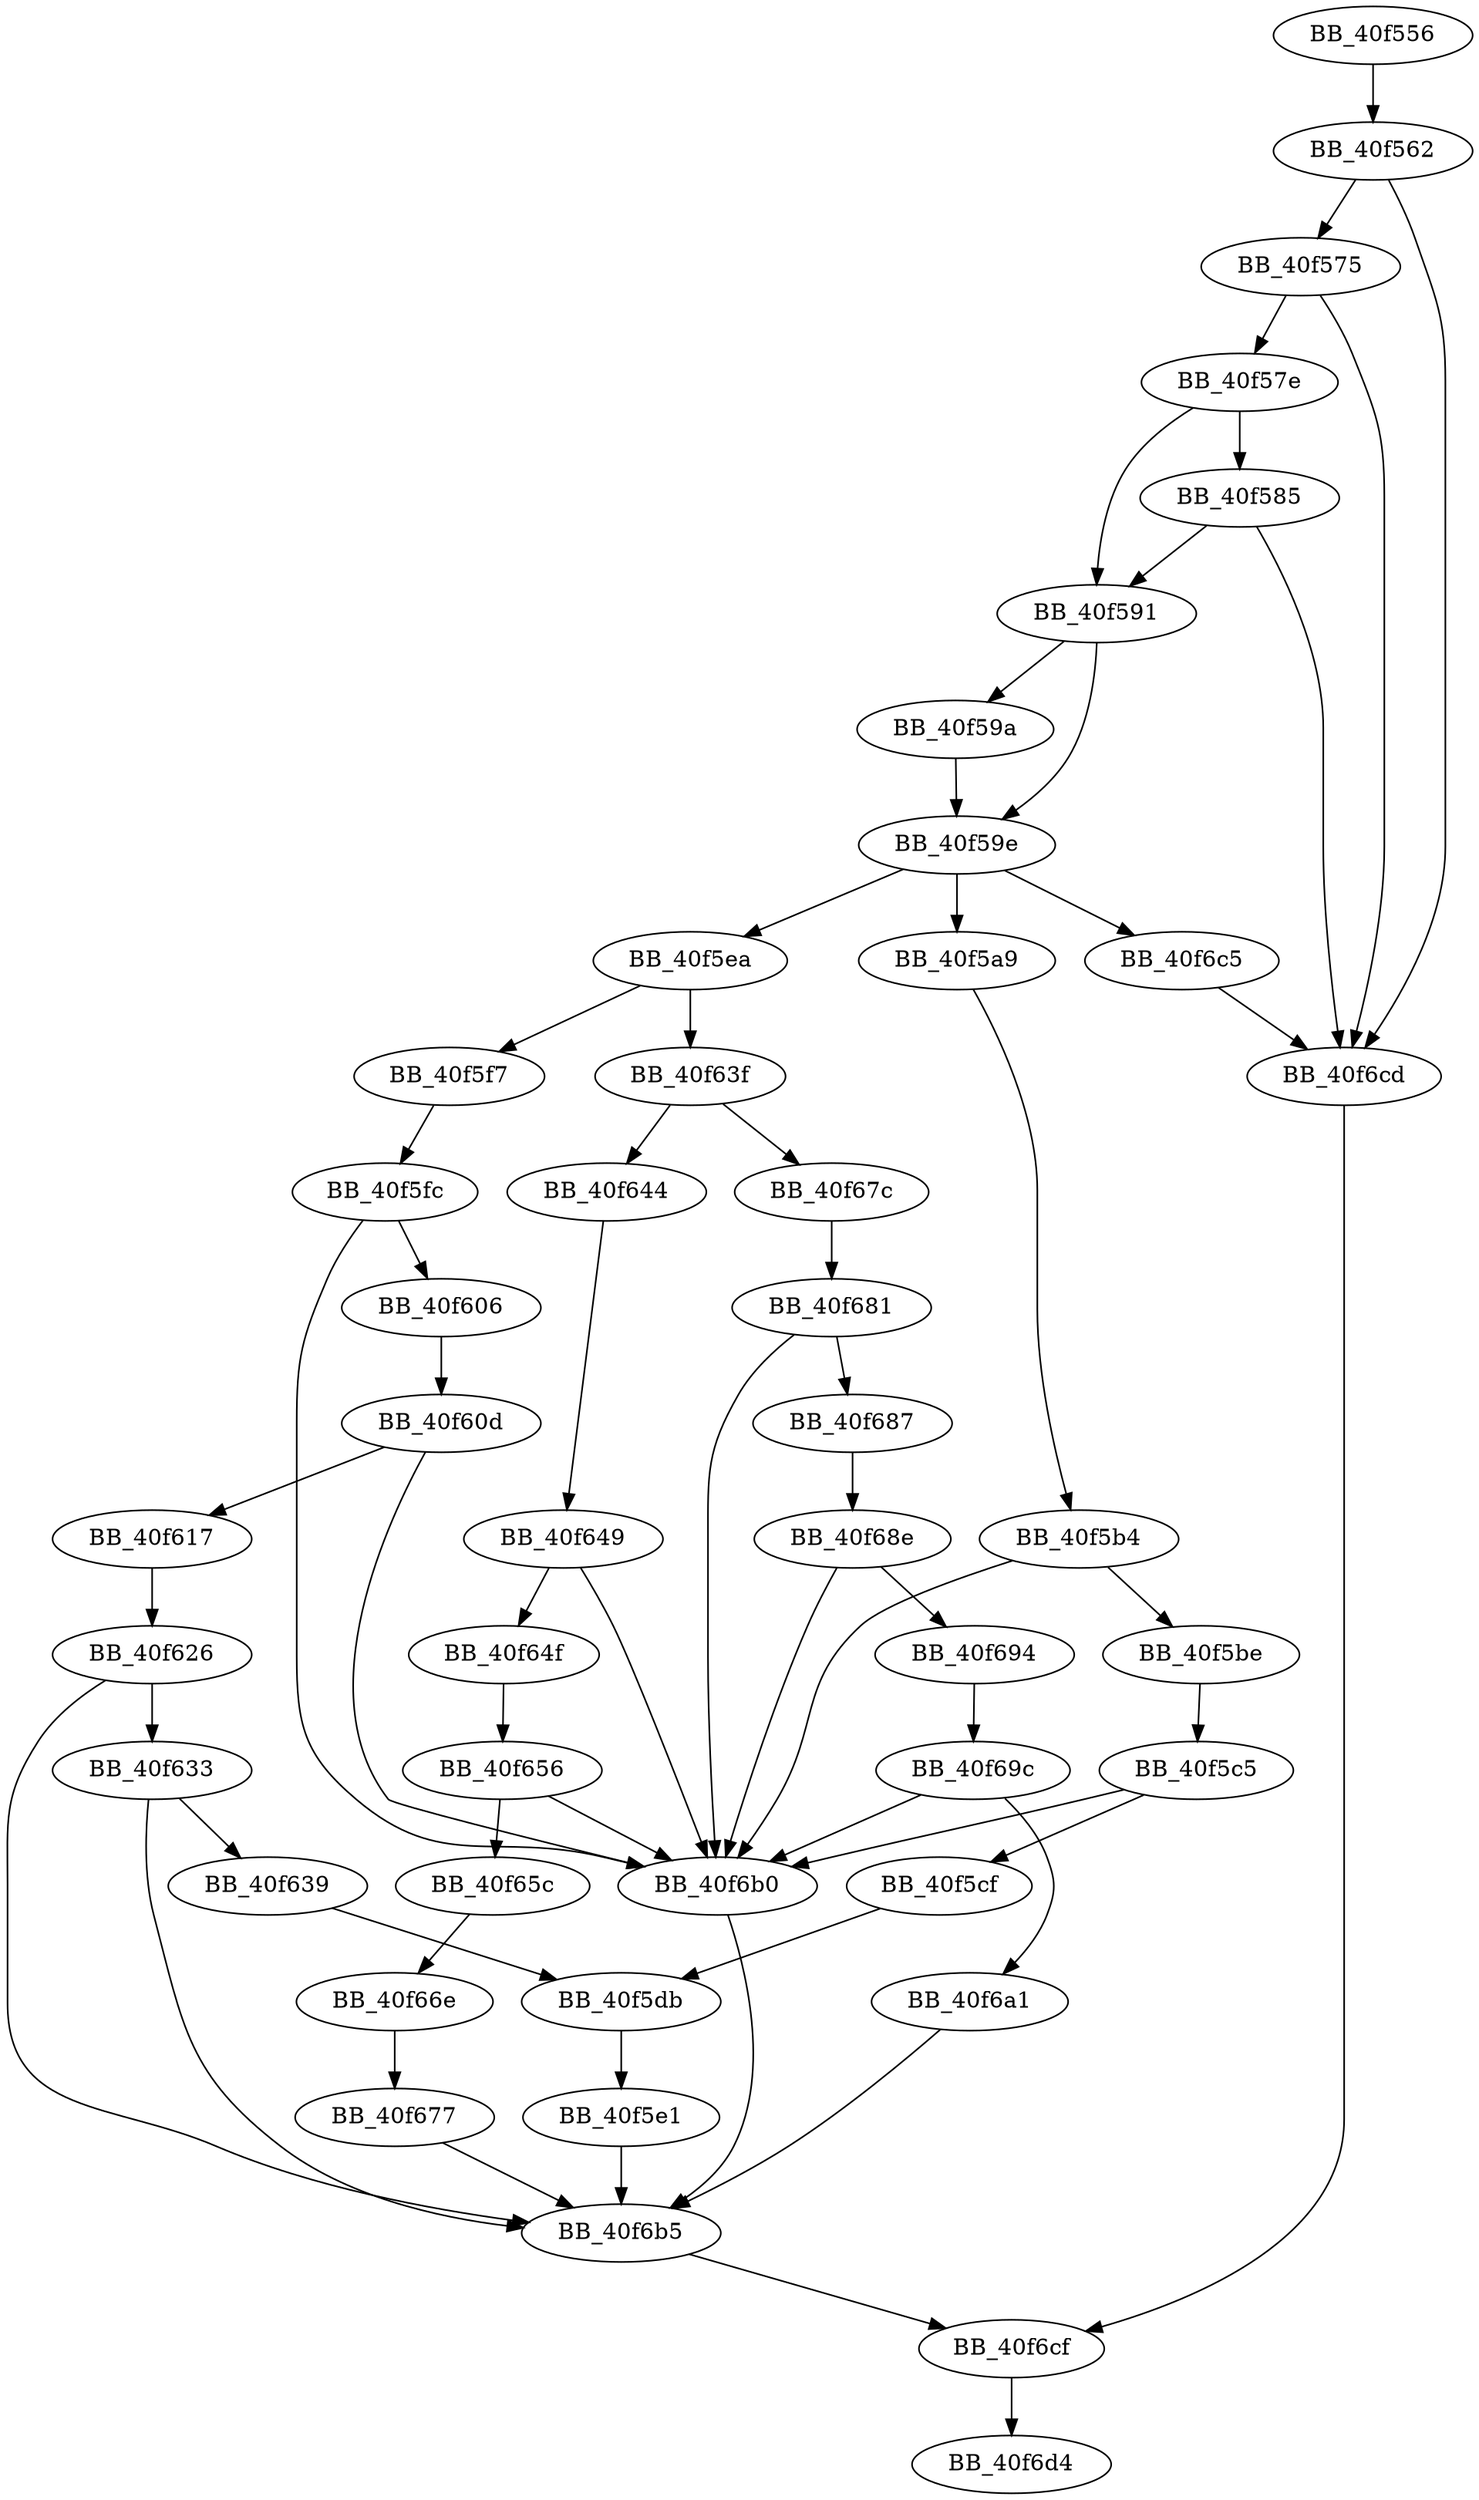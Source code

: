 DiGraph ___BuildCatchObjectHelper{
BB_40f556->BB_40f562
BB_40f562->BB_40f575
BB_40f562->BB_40f6cd
BB_40f575->BB_40f57e
BB_40f575->BB_40f6cd
BB_40f57e->BB_40f585
BB_40f57e->BB_40f591
BB_40f585->BB_40f591
BB_40f585->BB_40f6cd
BB_40f591->BB_40f59a
BB_40f591->BB_40f59e
BB_40f59a->BB_40f59e
BB_40f59e->BB_40f5a9
BB_40f59e->BB_40f5ea
BB_40f59e->BB_40f6c5
BB_40f5a9->BB_40f5b4
BB_40f5b4->BB_40f5be
BB_40f5b4->BB_40f6b0
BB_40f5be->BB_40f5c5
BB_40f5c5->BB_40f5cf
BB_40f5c5->BB_40f6b0
BB_40f5cf->BB_40f5db
BB_40f5db->BB_40f5e1
BB_40f5e1->BB_40f6b5
BB_40f5ea->BB_40f5f7
BB_40f5ea->BB_40f63f
BB_40f5f7->BB_40f5fc
BB_40f5fc->BB_40f606
BB_40f5fc->BB_40f6b0
BB_40f606->BB_40f60d
BB_40f60d->BB_40f617
BB_40f60d->BB_40f6b0
BB_40f617->BB_40f626
BB_40f626->BB_40f633
BB_40f626->BB_40f6b5
BB_40f633->BB_40f639
BB_40f633->BB_40f6b5
BB_40f639->BB_40f5db
BB_40f63f->BB_40f644
BB_40f63f->BB_40f67c
BB_40f644->BB_40f649
BB_40f649->BB_40f64f
BB_40f649->BB_40f6b0
BB_40f64f->BB_40f656
BB_40f656->BB_40f65c
BB_40f656->BB_40f6b0
BB_40f65c->BB_40f66e
BB_40f66e->BB_40f677
BB_40f677->BB_40f6b5
BB_40f67c->BB_40f681
BB_40f681->BB_40f687
BB_40f681->BB_40f6b0
BB_40f687->BB_40f68e
BB_40f68e->BB_40f694
BB_40f68e->BB_40f6b0
BB_40f694->BB_40f69c
BB_40f69c->BB_40f6a1
BB_40f69c->BB_40f6b0
BB_40f6a1->BB_40f6b5
BB_40f6b0->BB_40f6b5
BB_40f6b5->BB_40f6cf
BB_40f6c5->BB_40f6cd
BB_40f6cd->BB_40f6cf
BB_40f6cf->BB_40f6d4
}
